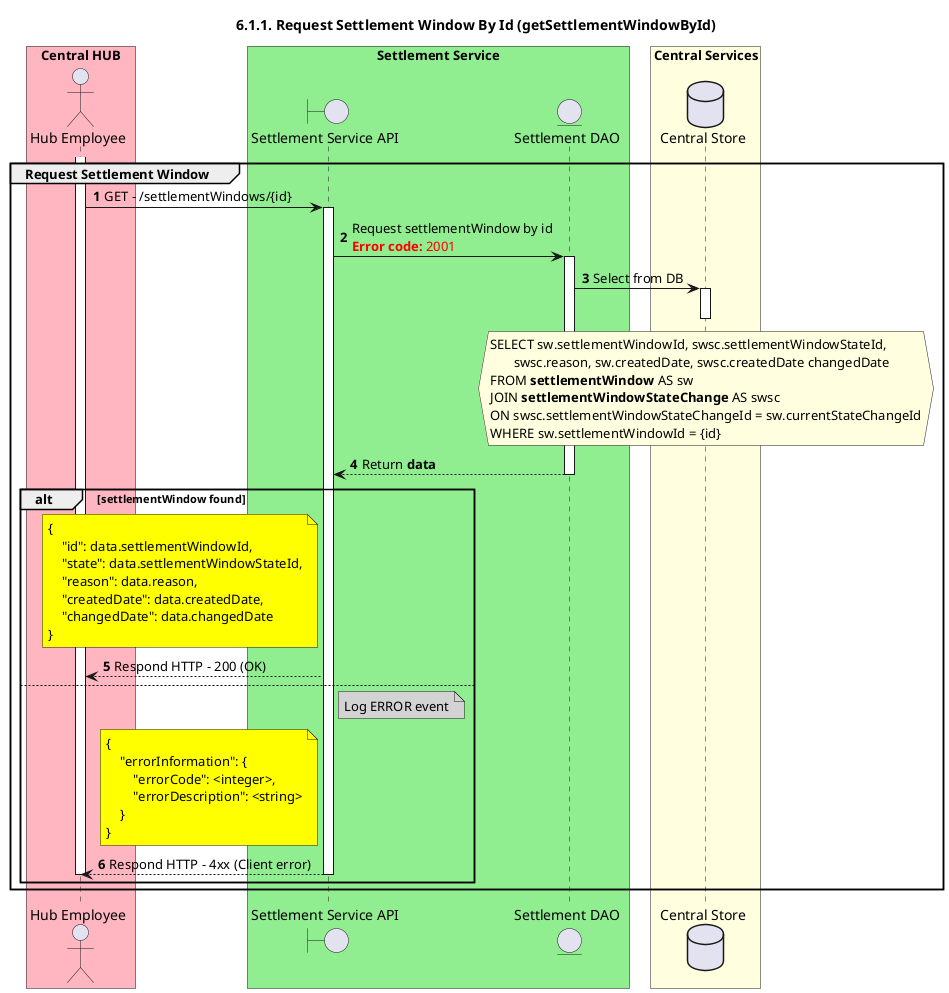 @startuml
' declate title
title 6.1.1. Request Settlement Window By Id (getSettlementWindowById)

autonumber

' declare actors
actor "Hub Employee" as OPERATOR
boundary "Settlement Service API" as SSAPI
entity "Settlement DAO" as SETTLE_DAO
database "Central Store" as DB

box "Central HUB" #lightpink
    participant OPERATOR
end box

box "Settlement Service" #lightgreen
    participant SSAPI
    participant SETTLE_DAO
end box

box "Central Services" #lightyellow
    participant DB
end box

' start flow
group Request Settlement Window
    activate OPERATOR
    OPERATOR -> SSAPI: GET - /settlementWindows/{id}
    activate SSAPI
    SSAPI -> SETTLE_DAO: Request settlementWindow by id\n<color #FF0000><b>Error code:</b> 2001</color>
    activate SETTLE_DAO
    SETTLE_DAO -> DB: Select from DB
    activate DB
    hnote over DB #lightyellow
        SELECT sw.settlementWindowId, swsc.settlementWindowStateId, 
               swsc.reason, sw.createdDate, swsc.createdDate changedDate
        FROM **settlementWindow** AS sw
        JOIN **settlementWindowStateChange** AS swsc
        ON swsc.settlementWindowStateChangeId = sw.currentStateChangeId
        WHERE sw.settlementWindowId = {id}
    end hnote
    deactivate DB
    SSAPI <-- SETTLE_DAO: Return **data**
    deactivate SETTLE_DAO

    alt settlementWindow found
        note left of SSAPI #Yellow
            {
                "id": data.settlementWindowId,
                "state": data.settlementWindowStateId,
                "reason": data.reason,
                "createdDate": data.createdDate,
                "changedDate": data.changedDate
            }
        end note
        OPERATOR <-- SSAPI: Respond HTTP - 200 (OK)
    else
        note right of SSAPI #lightgray
            Log ERROR event
        end note
        note left of SSAPI #yellow
            {
                "errorInformation": {
                    "errorCode": <integer>,
                    "errorDescription": <string>
                }
            }
        end note
        OPERATOR <-- SSAPI: Respond HTTP - 4xx (Client error)
        deactivate SSAPI
        deactivate OPERATOR
    end
end
@enduml
